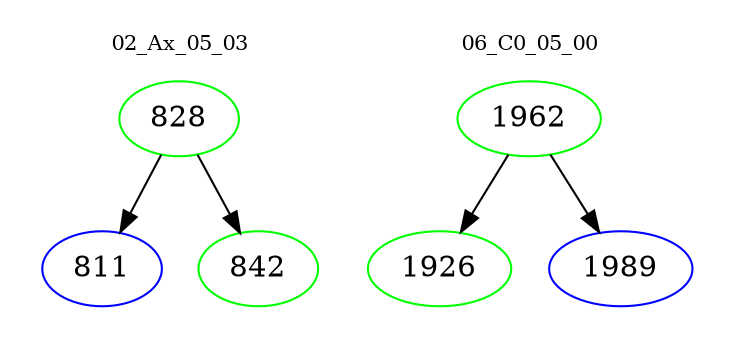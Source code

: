 digraph{
subgraph cluster_0 {
color = white
label = "02_Ax_05_03";
fontsize=10;
T0_828 [label="828", color="green"]
T0_828 -> T0_811 [color="black"]
T0_811 [label="811", color="blue"]
T0_828 -> T0_842 [color="black"]
T0_842 [label="842", color="green"]
}
subgraph cluster_1 {
color = white
label = "06_C0_05_00";
fontsize=10;
T1_1962 [label="1962", color="green"]
T1_1962 -> T1_1926 [color="black"]
T1_1926 [label="1926", color="green"]
T1_1962 -> T1_1989 [color="black"]
T1_1989 [label="1989", color="blue"]
}
}
